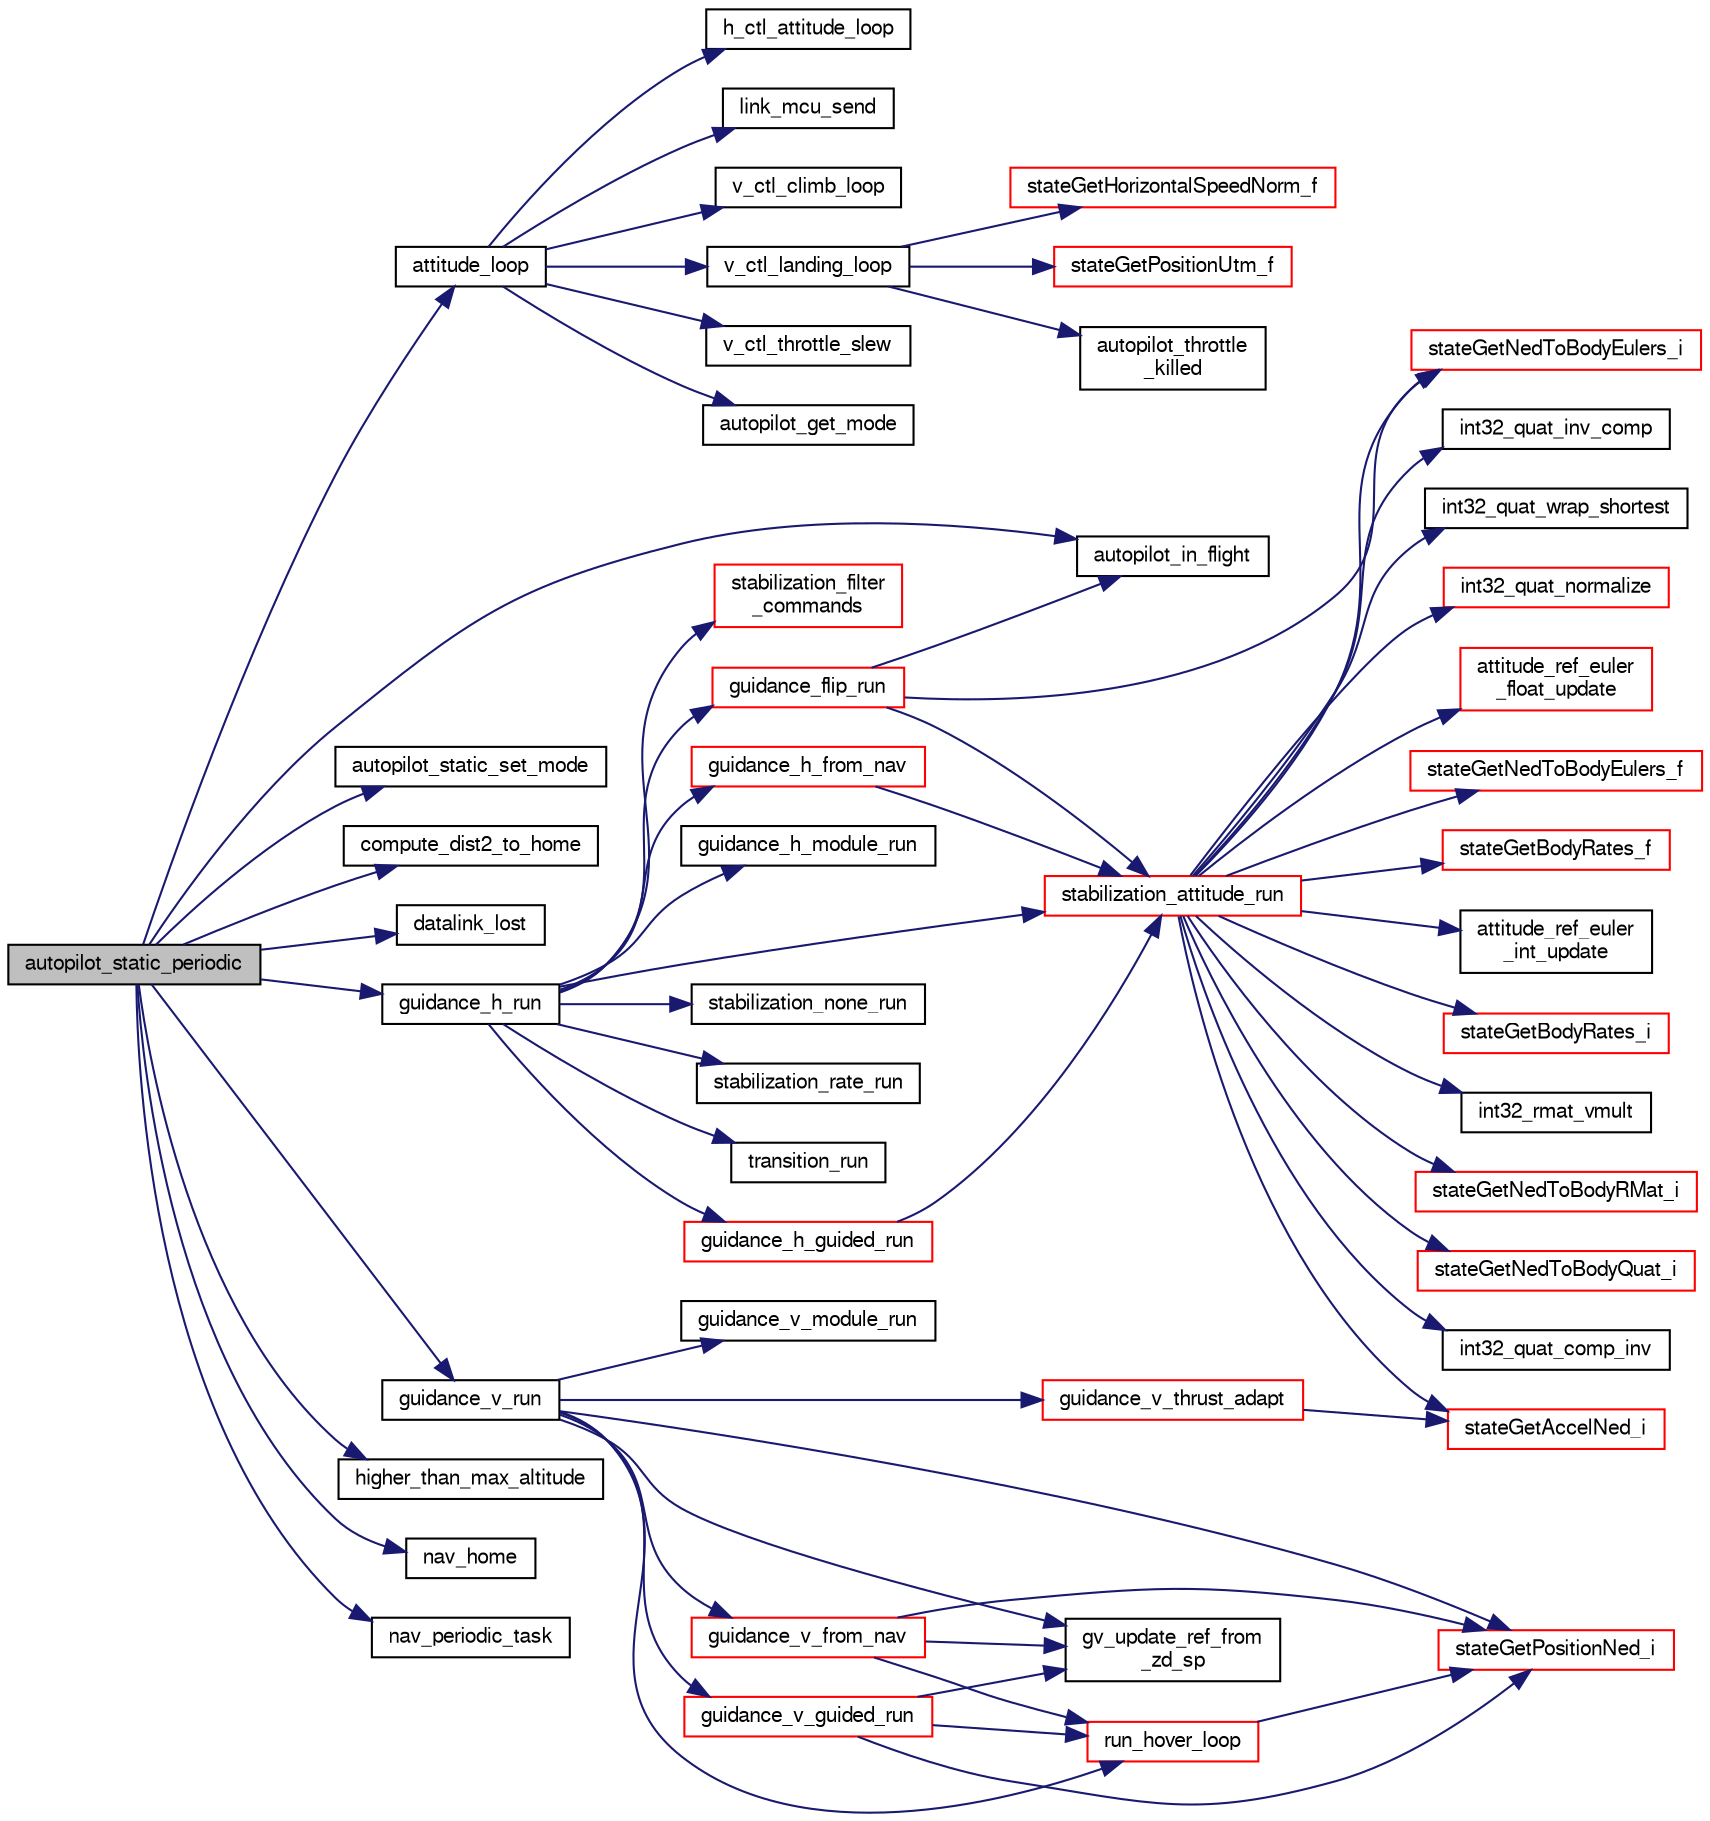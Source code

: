 digraph "autopilot_static_periodic"
{
  edge [fontname="FreeSans",fontsize="10",labelfontname="FreeSans",labelfontsize="10"];
  node [fontname="FreeSans",fontsize="10",shape=record];
  rankdir="LR";
  Node1 [label="autopilot_static_periodic",height=0.2,width=0.4,color="black", fillcolor="grey75", style="filled", fontcolor="black"];
  Node1 -> Node2 [color="midnightblue",fontsize="10",style="solid",fontname="FreeSans"];
  Node2 [label="attitude_loop",height=0.2,width=0.4,color="black", fillcolor="white", style="filled",URL="$fixedwing_2autopilot__static_8c.html#a315546d9034361bbc6970b3792dc8b67"];
  Node2 -> Node3 [color="midnightblue",fontsize="10",style="solid",fontname="FreeSans"];
  Node3 [label="autopilot_get_mode",height=0.2,width=0.4,color="black", fillcolor="white", style="filled",URL="$autopilot_8c.html#a23af2ac2d4bcb9b71c869a409de61cc4",tooltip="get autopilot mode "];
  Node2 -> Node4 [color="midnightblue",fontsize="10",style="solid",fontname="FreeSans"];
  Node4 [label="h_ctl_attitude_loop",height=0.2,width=0.4,color="black", fillcolor="white", style="filled",URL="$stabilization__adaptive_8c.html#a86f0d47644538be1345aab19c7dc3de4"];
  Node2 -> Node5 [color="midnightblue",fontsize="10",style="solid",fontname="FreeSans"];
  Node5 [label="link_mcu_send",height=0.2,width=0.4,color="black", fillcolor="white", style="filled",URL="$link__mcu__can_8h.html#ad2f41351eb7b54410360a1e9f1f2407a"];
  Node2 -> Node6 [color="midnightblue",fontsize="10",style="solid",fontname="FreeSans"];
  Node6 [label="v_ctl_climb_loop",height=0.2,width=0.4,color="black", fillcolor="white", style="filled",URL="$energy__ctrl_8c.html#a38f0bbceda8812281fc650c2c1aac6c8",tooltip="Auto-throttle inner loop. "];
  Node2 -> Node7 [color="midnightblue",fontsize="10",style="solid",fontname="FreeSans"];
  Node7 [label="v_ctl_landing_loop",height=0.2,width=0.4,color="black", fillcolor="white", style="filled",URL="$guidance__common_8h.html#a130f49d9941f156bb04aa94122b167d0"];
  Node7 -> Node8 [color="midnightblue",fontsize="10",style="solid",fontname="FreeSans"];
  Node8 [label="stateGetHorizontalSpeedNorm_f",height=0.2,width=0.4,color="red", fillcolor="white", style="filled",URL="$group__state__velocity.html#ga1396b84069296dc0353f25281a472c08",tooltip="Get norm of horizontal ground speed (float). "];
  Node7 -> Node9 [color="midnightblue",fontsize="10",style="solid",fontname="FreeSans"];
  Node9 [label="stateGetPositionUtm_f",height=0.2,width=0.4,color="red", fillcolor="white", style="filled",URL="$group__state__position.html#ga7488f3b1e3afa9515541c0130278bdac",tooltip="Get position in UTM coordinates (float). "];
  Node7 -> Node10 [color="midnightblue",fontsize="10",style="solid",fontname="FreeSans"];
  Node10 [label="autopilot_throttle\l_killed",height=0.2,width=0.4,color="black", fillcolor="white", style="filled",URL="$autopilot_8c.html#ad0636a1ccc27b07219072341aec524d8",tooltip="get kill status "];
  Node2 -> Node11 [color="midnightblue",fontsize="10",style="solid",fontname="FreeSans"];
  Node11 [label="v_ctl_throttle_slew",height=0.2,width=0.4,color="black", fillcolor="white", style="filled",URL="$energy__ctrl_8c.html#a7fefa3c115f6c0f7453db6c2edd2dbbb",tooltip="Computes slewed throttle from throttle setpoint called at 20Hz. "];
  Node1 -> Node12 [color="midnightblue",fontsize="10",style="solid",fontname="FreeSans"];
  Node12 [label="autopilot_in_flight",height=0.2,width=0.4,color="black", fillcolor="white", style="filled",URL="$autopilot_8c.html#aa0968d46fbee148348a7e062afac69a6",tooltip="get in_flight flag "];
  Node1 -> Node13 [color="midnightblue",fontsize="10",style="solid",fontname="FreeSans"];
  Node13 [label="autopilot_static_set_mode",height=0.2,width=0.4,color="black", fillcolor="white", style="filled",URL="$fixedwing_2autopilot__static_8c.html#af7eb08dcaaeb9f55fe1b77230b0e78c3"];
  Node1 -> Node14 [color="midnightblue",fontsize="10",style="solid",fontname="FreeSans"];
  Node14 [label="compute_dist2_to_home",height=0.2,width=0.4,color="black", fillcolor="white", style="filled",URL="$rotorcraft_2navigation_8c.html#a4603515f41786b54ea9383a65a9f249e",tooltip="Computes squared distance to the HOME waypoint potentially sets too_far_from_home. "];
  Node1 -> Node15 [color="midnightblue",fontsize="10",style="solid",fontname="FreeSans"];
  Node15 [label="datalink_lost",height=0.2,width=0.4,color="black", fillcolor="white", style="filled",URL="$nav__geofence_8h.html#aaaf24479c95e5a458c7612ccc75a2b6b"];
  Node1 -> Node16 [color="midnightblue",fontsize="10",style="solid",fontname="FreeSans"];
  Node16 [label="guidance_h_run",height=0.2,width=0.4,color="black", fillcolor="white", style="filled",URL="$rotorcraft_2guidance_2guidance__h_8c.html#afff2f6a359638c74d5d1051c3edfa554"];
  Node16 -> Node17 [color="midnightblue",fontsize="10",style="solid",fontname="FreeSans"];
  Node17 [label="stabilization_none_run",height=0.2,width=0.4,color="black", fillcolor="white", style="filled",URL="$stabilization__none_8c.html#a972045a8232a7659ea0552e6718369e4"];
  Node16 -> Node18 [color="midnightblue",fontsize="10",style="solid",fontname="FreeSans"];
  Node18 [label="stabilization_rate_run",height=0.2,width=0.4,color="black", fillcolor="white", style="filled",URL="$stabilization__rate_8c.html#acfa2e0820b52aea2dce670dd9295b540"];
  Node16 -> Node19 [color="midnightblue",fontsize="10",style="solid",fontname="FreeSans"];
  Node19 [label="transition_run",height=0.2,width=0.4,color="black", fillcolor="white", style="filled",URL="$rotorcraft_2guidance_2guidance__h_8c.html#ae0ff25590456201a3c9ff1dc7ea13415"];
  Node16 -> Node20 [color="midnightblue",fontsize="10",style="solid",fontname="FreeSans"];
  Node20 [label="stabilization_attitude_run",height=0.2,width=0.4,color="red", fillcolor="white", style="filled",URL="$rotorcraft_2stabilization_2stabilization__attitude_8h.html#add1138c9aae1adaafdb42ddf2f0c039a"];
  Node20 -> Node21 [color="midnightblue",fontsize="10",style="solid",fontname="FreeSans"];
  Node21 [label="attitude_ref_euler\l_float_update",height=0.2,width=0.4,color="red", fillcolor="white", style="filled",URL="$stabilization__attitude__ref__euler__float_8c.html#aa06a66885cd25a47ac9efc8664f29f0a"];
  Node20 -> Node22 [color="midnightblue",fontsize="10",style="solid",fontname="FreeSans"];
  Node22 [label="stateGetNedToBodyEulers_f",height=0.2,width=0.4,color="red", fillcolor="white", style="filled",URL="$group__state__attitude.html#ga9a5e6bac6e7d78e1b33430e73344615b",tooltip="Get vehicle body attitude euler angles (float). "];
  Node20 -> Node23 [color="midnightblue",fontsize="10",style="solid",fontname="FreeSans"];
  Node23 [label="stateGetBodyRates_f",height=0.2,width=0.4,color="red", fillcolor="white", style="filled",URL="$group__state__rate.html#ga086f10e8804f8e95ace9a2b1cd26a66c",tooltip="Get vehicle body angular rate (float). "];
  Node20 -> Node24 [color="midnightblue",fontsize="10",style="solid",fontname="FreeSans"];
  Node24 [label="attitude_ref_euler\l_int_update",height=0.2,width=0.4,color="black", fillcolor="white", style="filled",URL="$stabilization__attitude__ref__euler__int_8c.html#a041606d24b535f7020178ae487e069d5",tooltip="Propagate reference model. "];
  Node20 -> Node25 [color="midnightblue",fontsize="10",style="solid",fontname="FreeSans"];
  Node25 [label="stateGetNedToBodyEulers_i",height=0.2,width=0.4,color="red", fillcolor="white", style="filled",URL="$group__state__attitude.html#ga5ae8778366c1fad669189cb2def40792",tooltip="Get vehicle body attitude euler angles (int). "];
  Node20 -> Node26 [color="midnightblue",fontsize="10",style="solid",fontname="FreeSans"];
  Node26 [label="stateGetBodyRates_i",height=0.2,width=0.4,color="red", fillcolor="white", style="filled",URL="$group__state__rate.html#ga3fc058302e6f40bf0b8797ca9a7ed60f",tooltip="Get vehicle body angular rate (int). "];
  Node20 -> Node27 [color="midnightblue",fontsize="10",style="solid",fontname="FreeSans"];
  Node27 [label="stateGetAccelNed_i",height=0.2,width=0.4,color="red", fillcolor="white", style="filled",URL="$group__state__acceleration.html#gab55b482bd9fe875141bafd34beda8bb4",tooltip="Get acceleration in NED coordinates (int). "];
  Node20 -> Node28 [color="midnightblue",fontsize="10",style="solid",fontname="FreeSans"];
  Node28 [label="int32_rmat_vmult",height=0.2,width=0.4,color="black", fillcolor="white", style="filled",URL="$group__math__algebra__int.html#ga6298f55d272675b9b71dcb3fcbcf4a8a",tooltip="rotate 3D vector by rotation matrix. "];
  Node20 -> Node29 [color="midnightblue",fontsize="10",style="solid",fontname="FreeSans"];
  Node29 [label="stateGetNedToBodyRMat_i",height=0.2,width=0.4,color="red", fillcolor="white", style="filled",URL="$group__state__attitude.html#ga7c541b9b2e6231ac9a11a9e21562a5b3",tooltip="Get vehicle body attitude rotation matrix (int). "];
  Node20 -> Node30 [color="midnightblue",fontsize="10",style="solid",fontname="FreeSans"];
  Node30 [label="stateGetNedToBodyQuat_i",height=0.2,width=0.4,color="red", fillcolor="white", style="filled",URL="$group__state__attitude.html#ga28e5de0a4822cabcfe8350e2343111ce",tooltip="Get vehicle body attitude quaternion (int). "];
  Node20 -> Node31 [color="midnightblue",fontsize="10",style="solid",fontname="FreeSans"];
  Node31 [label="int32_quat_comp_inv",height=0.2,width=0.4,color="black", fillcolor="white", style="filled",URL="$group__math__algebra__int.html#ga6102185fc581099e1e256c3df37fd08d",tooltip="Composition (multiplication) of two quaternions. "];
  Node20 -> Node32 [color="midnightblue",fontsize="10",style="solid",fontname="FreeSans"];
  Node32 [label="int32_quat_inv_comp",height=0.2,width=0.4,color="black", fillcolor="white", style="filled",URL="$group__math__algebra__int.html#gae4cd7dd8ca63cfe3aed0eb7c3857ac9a",tooltip="Composition (multiplication) of two quaternions. "];
  Node20 -> Node33 [color="midnightblue",fontsize="10",style="solid",fontname="FreeSans"];
  Node33 [label="int32_quat_wrap_shortest",height=0.2,width=0.4,color="black", fillcolor="white", style="filled",URL="$group__math__algebra__int.html#ga7af214127cdc156466db26fd3497ce84"];
  Node20 -> Node34 [color="midnightblue",fontsize="10",style="solid",fontname="FreeSans"];
  Node34 [label="int32_quat_normalize",height=0.2,width=0.4,color="red", fillcolor="white", style="filled",URL="$group__math__algebra__int.html#ga00267cacb602945fc6cfb054492460fa",tooltip="normalize a quaternion inplace "];
  Node16 -> Node35 [color="midnightblue",fontsize="10",style="solid",fontname="FreeSans"];
  Node35 [label="stabilization_filter\l_commands",height=0.2,width=0.4,color="red", fillcolor="white", style="filled",URL="$stabilization_8c.html#a2e7ccfe18fa4b4c7d686ddb7f9b3a731"];
  Node16 -> Node36 [color="midnightblue",fontsize="10",style="solid",fontname="FreeSans"];
  Node36 [label="guidance_h_guided_run",height=0.2,width=0.4,color="red", fillcolor="white", style="filled",URL="$rotorcraft_2guidance_2guidance__h_8c.html#a60716914dafeccd7ab74967606ae4045",tooltip="Run GUIDED mode control. "];
  Node36 -> Node20 [color="midnightblue",fontsize="10",style="solid",fontname="FreeSans"];
  Node16 -> Node37 [color="midnightblue",fontsize="10",style="solid",fontname="FreeSans"];
  Node37 [label="guidance_h_from_nav",height=0.2,width=0.4,color="red", fillcolor="white", style="filled",URL="$rotorcraft_2guidance_2guidance__h_8c.html#a609bdd40f9f6aeac4b4d493ffabd24d5",tooltip="Set horizontal guidance from NAV and run control loop. "];
  Node37 -> Node20 [color="midnightblue",fontsize="10",style="solid",fontname="FreeSans"];
  Node16 -> Node38 [color="midnightblue",fontsize="10",style="solid",fontname="FreeSans"];
  Node38 [label="guidance_h_module_run",height=0.2,width=0.4,color="black", fillcolor="white", style="filled",URL="$ctrl__module__innerloop__demo_8c.html#a77f05df2acd1da23e187f1f3f5d5a26f"];
  Node16 -> Node39 [color="midnightblue",fontsize="10",style="solid",fontname="FreeSans"];
  Node39 [label="guidance_flip_run",height=0.2,width=0.4,color="red", fillcolor="white", style="filled",URL="$guidance__flip_8c.html#a341f66aaa1a6e736e980ae5cccb3c0f5"];
  Node39 -> Node25 [color="midnightblue",fontsize="10",style="solid",fontname="FreeSans"];
  Node39 -> Node20 [color="midnightblue",fontsize="10",style="solid",fontname="FreeSans"];
  Node39 -> Node12 [color="midnightblue",fontsize="10",style="solid",fontname="FreeSans"];
  Node1 -> Node40 [color="midnightblue",fontsize="10",style="solid",fontname="FreeSans"];
  Node40 [label="guidance_v_run",height=0.2,width=0.4,color="black", fillcolor="white", style="filled",URL="$rotorcraft_2guidance_2guidance__v_8c.html#a5c03e8fc9dd9e84925081df8639d4001"];
  Node40 -> Node41 [color="midnightblue",fontsize="10",style="solid",fontname="FreeSans"];
  Node41 [label="guidance_v_thrust_adapt",height=0.2,width=0.4,color="red", fillcolor="white", style="filled",URL="$rotorcraft_2guidance_2guidance__v_8c.html#a0f2c0608e9949e1d68952c3491a30a83"];
  Node41 -> Node27 [color="midnightblue",fontsize="10",style="solid",fontname="FreeSans"];
  Node40 -> Node42 [color="midnightblue",fontsize="10",style="solid",fontname="FreeSans"];
  Node42 [label="stateGetPositionNed_i",height=0.2,width=0.4,color="red", fillcolor="white", style="filled",URL="$group__state__position.html#gaf9a3b3ed4f6a011ae65d49d78bf4aa25",tooltip="Get position in local NED coordinates (int). "];
  Node40 -> Node43 [color="midnightblue",fontsize="10",style="solid",fontname="FreeSans"];
  Node43 [label="gv_update_ref_from\l_zd_sp",height=0.2,width=0.4,color="black", fillcolor="white", style="filled",URL="$guidance__v__ref_8c.html#ab8d8d8003fbd1c3d31ee72827ea1e25e",tooltip="update vertical reference from speed setpoint. "];
  Node40 -> Node44 [color="midnightblue",fontsize="10",style="solid",fontname="FreeSans"];
  Node44 [label="run_hover_loop",height=0.2,width=0.4,color="red", fillcolor="white", style="filled",URL="$rotorcraft_2guidance_2guidance__v_8c.html#add8143296d90990e7c8da2e1c67c6e62"];
  Node44 -> Node42 [color="midnightblue",fontsize="10",style="solid",fontname="FreeSans"];
  Node40 -> Node45 [color="midnightblue",fontsize="10",style="solid",fontname="FreeSans"];
  Node45 [label="guidance_v_guided_run",height=0.2,width=0.4,color="red", fillcolor="white", style="filled",URL="$rotorcraft_2guidance_2guidance__v_8c.html#ada32f262fec6c51998c5041daa0d089c",tooltip="Run GUIDED mode control. "];
  Node45 -> Node44 [color="midnightblue",fontsize="10",style="solid",fontname="FreeSans"];
  Node45 -> Node43 [color="midnightblue",fontsize="10",style="solid",fontname="FreeSans"];
  Node45 -> Node42 [color="midnightblue",fontsize="10",style="solid",fontname="FreeSans"];
  Node40 -> Node46 [color="midnightblue",fontsize="10",style="solid",fontname="FreeSans"];
  Node46 [label="guidance_v_module_run",height=0.2,width=0.4,color="black", fillcolor="white", style="filled",URL="$ctrl__module__innerloop__demo_8c.html#a92d0c10f0d13b0b23000b1b161cfb5e4"];
  Node40 -> Node47 [color="midnightblue",fontsize="10",style="solid",fontname="FreeSans"];
  Node47 [label="guidance_v_from_nav",height=0.2,width=0.4,color="red", fillcolor="white", style="filled",URL="$rotorcraft_2guidance_2guidance__v_8c.html#adee3e8feda47516b9c7ccbb1b97daaf6",tooltip="Set guidance setpoint from NAV and run hover loop. "];
  Node47 -> Node44 [color="midnightblue",fontsize="10",style="solid",fontname="FreeSans"];
  Node47 -> Node42 [color="midnightblue",fontsize="10",style="solid",fontname="FreeSans"];
  Node47 -> Node43 [color="midnightblue",fontsize="10",style="solid",fontname="FreeSans"];
  Node1 -> Node48 [color="midnightblue",fontsize="10",style="solid",fontname="FreeSans"];
  Node48 [label="higher_than_max_altitude",height=0.2,width=0.4,color="black", fillcolor="white", style="filled",URL="$nav__geofence_8h.html#a57c518618655d66ccd5f0dbbca309921"];
  Node1 -> Node49 [color="midnightblue",fontsize="10",style="solid",fontname="FreeSans"];
  Node49 [label="nav_home",height=0.2,width=0.4,color="black", fillcolor="white", style="filled",URL="$nav_8c.html#a069e6b8f68b2e117cbbe03f29e30a2e3",tooltip="Home mode navigation (circle around HOME) "];
  Node1 -> Node50 [color="midnightblue",fontsize="10",style="solid",fontname="FreeSans"];
  Node50 [label="nav_periodic_task",height=0.2,width=0.4,color="black", fillcolor="white", style="filled",URL="$nav_8c.html#ad40d34bcd8520f64bb073fae4a08878e",tooltip="Navigation main: call to the code generated from the XML flight plan. "];
}
